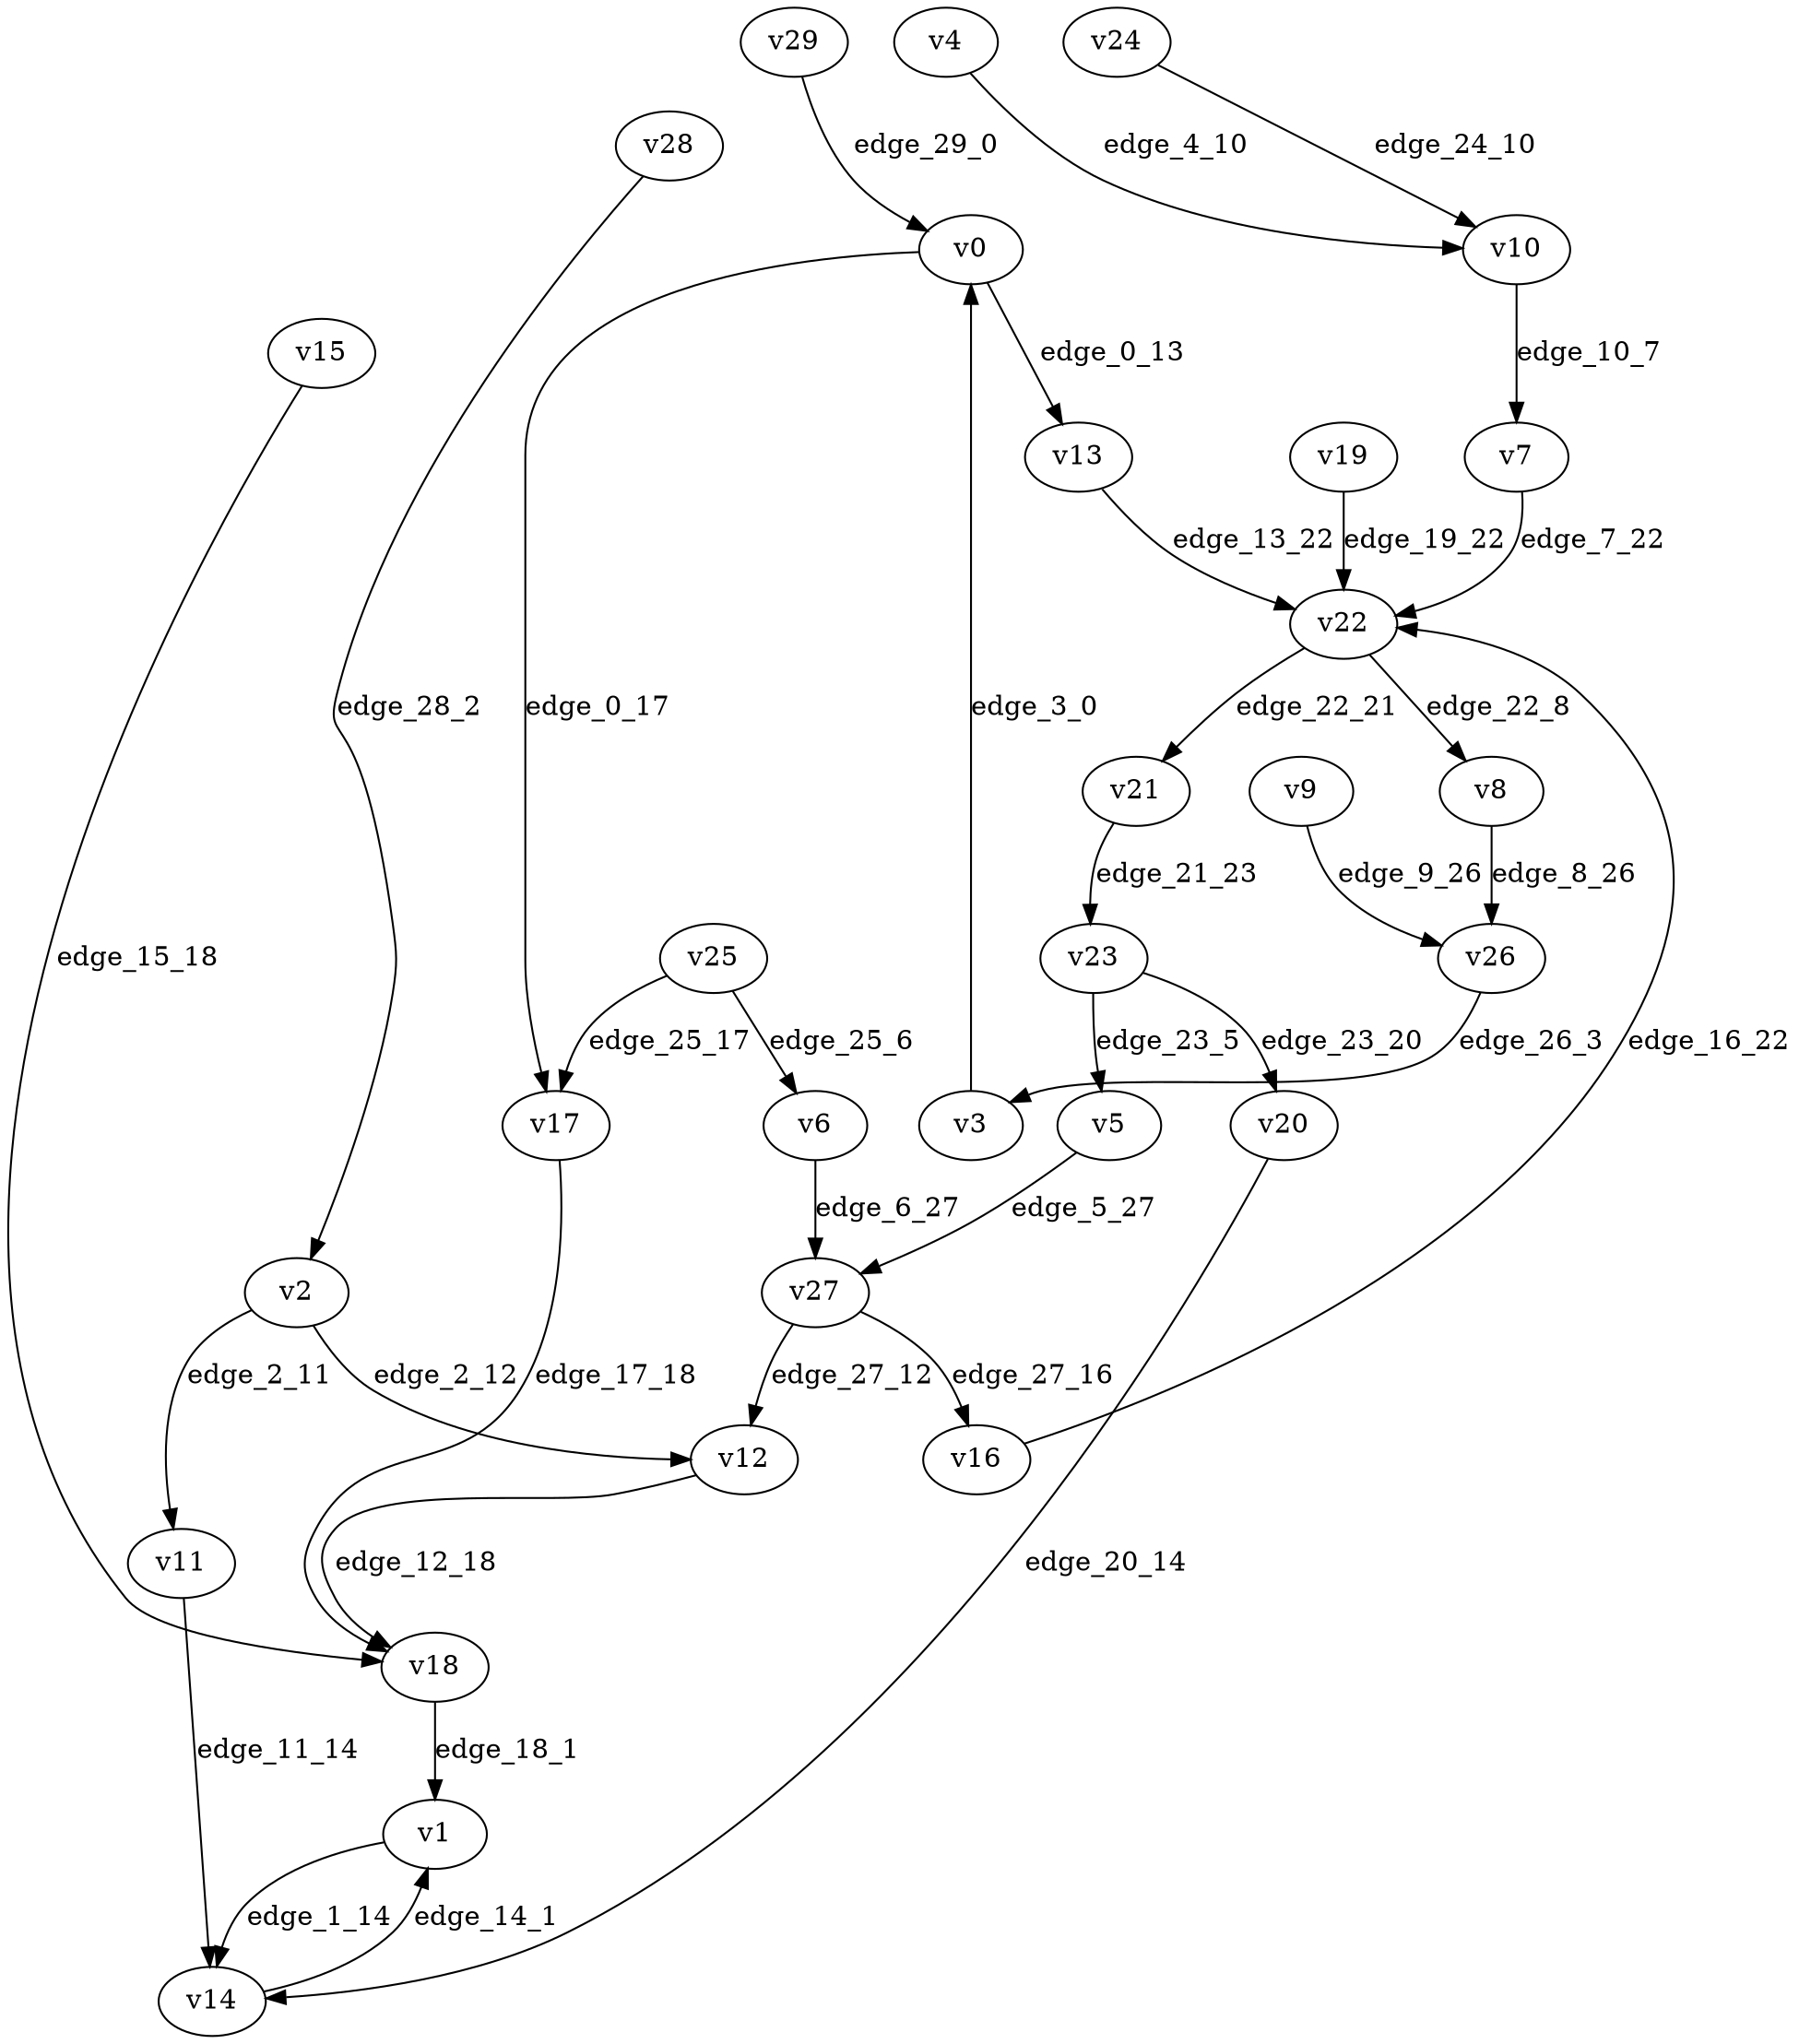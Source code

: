 digraph G {
    // Stochastic discounted game

    v0 [name="v0", player=-1];
    v1 [name="v1", player=1];
    v2 [name="v2", player=-1];
    v3 [name="v3", player=0];
    v4 [name="v4", player=0];
    v5 [name="v5", player=1];
    v6 [name="v6", player=1];
    v7 [name="v7", player=1];
    v8 [name="v8", player=1];
    v9 [name="v9", player=0];
    v10 [name="v10", player=-1];
    v11 [name="v11", player=0];
    v12 [name="v12", player=1];
    v13 [name="v13", player=1];
    v14 [name="v14", player=-1];
    v15 [name="v15", player=0];
    v16 [name="v16", player=0];
    v17 [name="v17", player=1];
    v18 [name="v18", player=-1];
    v19 [name="v19", player=0];
    v20 [name="v20", player=0];
    v21 [name="v21", player=0];
    v22 [name="v22", player=-1];
    v23 [name="v23", player=-1];
    v24 [name="v24", player=1];
    v25 [name="v25", player=-1];
    v26 [name="v26", player=-1];
    v27 [name="v27", player=-1];
    v28 [name="v28", player=0];
    v29 [name="v29", player=1];

    v0 -> v13 [label="edge_0_13", probability=0.670697];
    v0 -> v17 [label="edge_0_17", probability=0.329303];
    v1 -> v14 [label="edge_1_14", weight=-4.970513, discount=0.489677];
    v2 -> v12 [label="edge_2_12", probability=0.552220];
    v2 -> v11 [label="edge_2_11", probability=0.447780];
    v3 -> v0 [label="edge_3_0", weight=2.502854, discount=0.150522];
    v4 -> v10 [label="edge_4_10", weight=-0.507021, discount=0.877475];
    v5 -> v27 [label="edge_5_27", weight=1.368209, discount=0.142624];
    v6 -> v27 [label="edge_6_27", weight=6.558353, discount=0.869975];
    v7 -> v22 [label="edge_7_22", weight=-9.701217, discount=0.290892];
    v8 -> v26 [label="edge_8_26", weight=9.236462, discount=0.451335];
    v9 -> v26 [label="edge_9_26", weight=6.264477, discount=0.896611];
    v10 -> v7 [label="edge_10_7", probability=1.000000];
    v11 -> v14 [label="edge_11_14", weight=1.716236, discount=0.890918];
    v12 -> v18 [label="edge_12_18", weight=-6.662165, discount=0.530449];
    v13 -> v22 [label="edge_13_22", weight=-8.114569, discount=0.460288];
    v14 -> v1 [label="edge_14_1", probability=1.000000];
    v15 -> v18 [label="edge_15_18", weight=-4.522389, discount=0.890654];
    v16 -> v22 [label="edge_16_22", weight=-7.375277, discount=0.280115];
    v17 -> v18 [label="edge_17_18", weight=-1.020835, discount=0.649733];
    v18 -> v1 [label="edge_18_1", probability=1.000000];
    v19 -> v22 [label="edge_19_22", weight=8.521216, discount=0.521856];
    v20 -> v14 [label="edge_20_14", weight=-3.981246, discount=0.281842];
    v21 -> v23 [label="edge_21_23", weight=1.085277, discount=0.647755];
    v22 -> v21 [label="edge_22_21", probability=0.345291];
    v22 -> v8 [label="edge_22_8", probability=0.654709];
    v23 -> v20 [label="edge_23_20", probability=0.476206];
    v23 -> v5 [label="edge_23_5", probability=0.523794];
    v24 -> v10 [label="edge_24_10", weight=-2.596720, discount=0.572626];
    v25 -> v6 [label="edge_25_6", probability=0.417231];
    v25 -> v17 [label="edge_25_17", probability=0.582769];
    v26 -> v3 [label="edge_26_3", probability=1.000000];
    v27 -> v12 [label="edge_27_12", probability=0.467032];
    v27 -> v16 [label="edge_27_16", probability=0.532968];
    v28 -> v2 [label="edge_28_2", weight=-9.457708, discount=0.319049];
    v29 -> v0 [label="edge_29_0", weight=-0.809563, discount=0.559038];
}